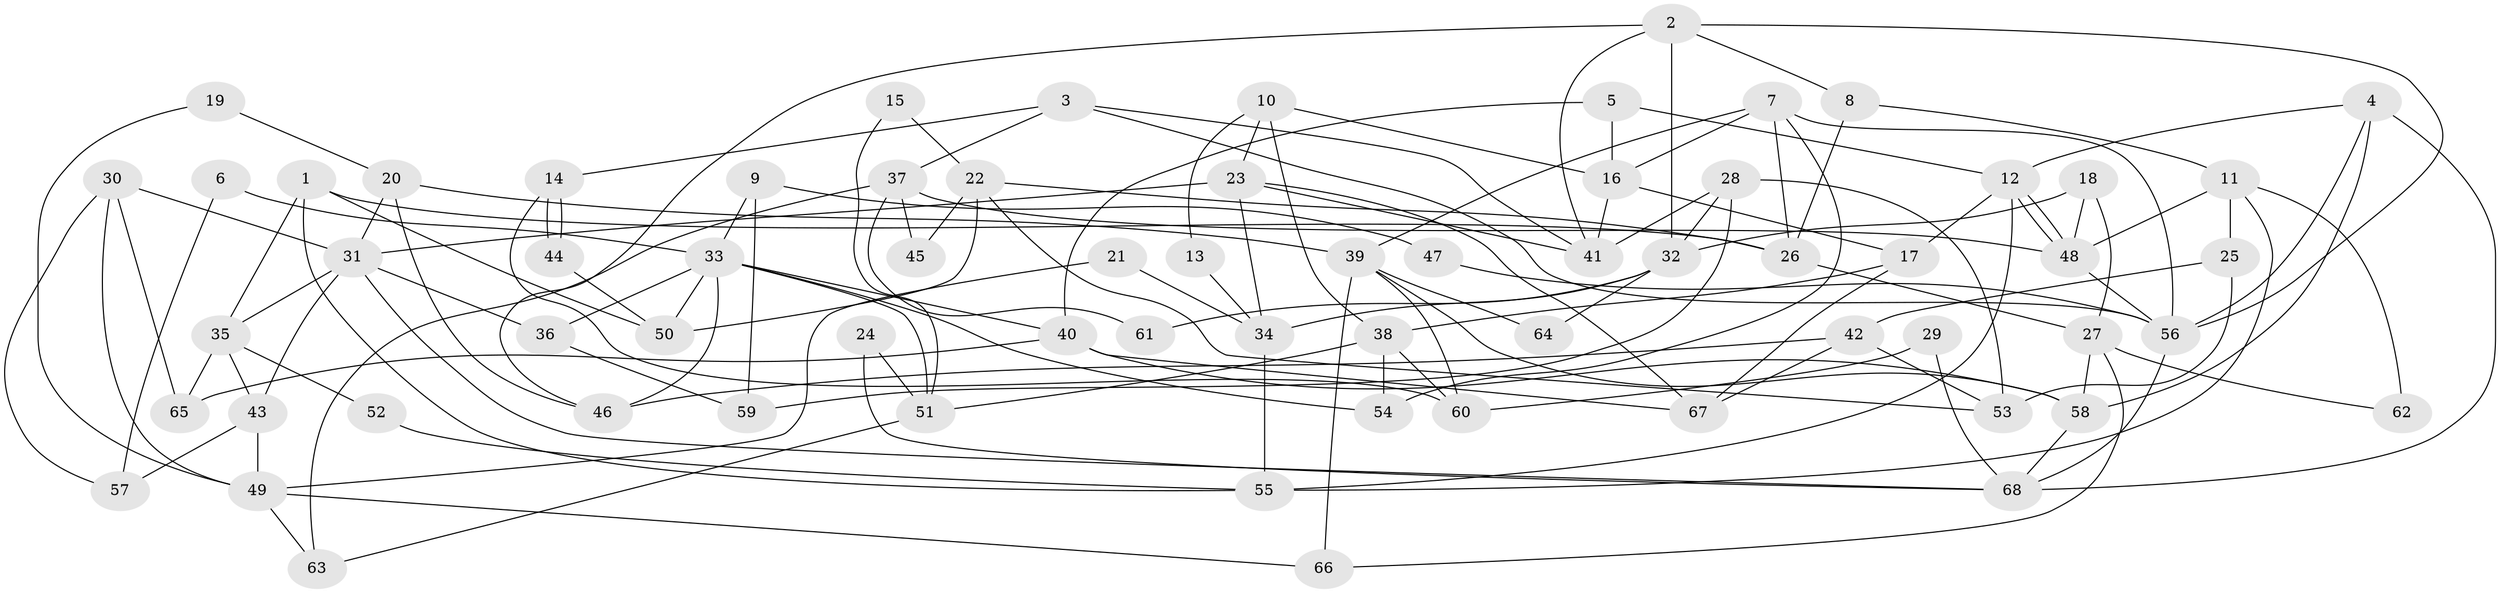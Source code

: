 // coarse degree distribution, {7: 0.043478260869565216, 12: 0.08695652173913043, 9: 0.08695652173913043, 3: 0.13043478260869565, 8: 0.13043478260869565, 11: 0.08695652173913043, 4: 0.2608695652173913, 6: 0.043478260869565216, 2: 0.13043478260869565}
// Generated by graph-tools (version 1.1) at 2025/19/03/04/25 18:19:00]
// undirected, 68 vertices, 136 edges
graph export_dot {
graph [start="1"]
  node [color=gray90,style=filled];
  1;
  2;
  3;
  4;
  5;
  6;
  7;
  8;
  9;
  10;
  11;
  12;
  13;
  14;
  15;
  16;
  17;
  18;
  19;
  20;
  21;
  22;
  23;
  24;
  25;
  26;
  27;
  28;
  29;
  30;
  31;
  32;
  33;
  34;
  35;
  36;
  37;
  38;
  39;
  40;
  41;
  42;
  43;
  44;
  45;
  46;
  47;
  48;
  49;
  50;
  51;
  52;
  53;
  54;
  55;
  56;
  57;
  58;
  59;
  60;
  61;
  62;
  63;
  64;
  65;
  66;
  67;
  68;
  1 -- 50;
  1 -- 55;
  1 -- 26;
  1 -- 35;
  2 -- 56;
  2 -- 46;
  2 -- 8;
  2 -- 32;
  2 -- 41;
  3 -- 41;
  3 -- 56;
  3 -- 14;
  3 -- 37;
  4 -- 68;
  4 -- 12;
  4 -- 56;
  4 -- 58;
  5 -- 16;
  5 -- 12;
  5 -- 40;
  6 -- 57;
  6 -- 33;
  7 -- 16;
  7 -- 39;
  7 -- 26;
  7 -- 54;
  7 -- 56;
  8 -- 26;
  8 -- 11;
  9 -- 59;
  9 -- 33;
  9 -- 47;
  10 -- 23;
  10 -- 16;
  10 -- 13;
  10 -- 38;
  11 -- 48;
  11 -- 25;
  11 -- 55;
  11 -- 62;
  12 -- 48;
  12 -- 48;
  12 -- 55;
  12 -- 17;
  13 -- 34;
  14 -- 44;
  14 -- 44;
  14 -- 60;
  15 -- 22;
  15 -- 51;
  16 -- 17;
  16 -- 41;
  17 -- 38;
  17 -- 67;
  18 -- 32;
  18 -- 48;
  18 -- 27;
  19 -- 20;
  19 -- 49;
  20 -- 39;
  20 -- 31;
  20 -- 46;
  21 -- 34;
  21 -- 49;
  22 -- 53;
  22 -- 26;
  22 -- 45;
  22 -- 50;
  23 -- 31;
  23 -- 67;
  23 -- 34;
  23 -- 41;
  24 -- 68;
  24 -- 51;
  25 -- 42;
  25 -- 53;
  26 -- 27;
  27 -- 58;
  27 -- 62;
  27 -- 66;
  28 -- 41;
  28 -- 53;
  28 -- 32;
  28 -- 59;
  29 -- 60;
  29 -- 68;
  30 -- 49;
  30 -- 31;
  30 -- 57;
  30 -- 65;
  31 -- 68;
  31 -- 35;
  31 -- 36;
  31 -- 43;
  32 -- 34;
  32 -- 61;
  32 -- 64;
  33 -- 40;
  33 -- 51;
  33 -- 36;
  33 -- 46;
  33 -- 50;
  33 -- 54;
  34 -- 55;
  35 -- 65;
  35 -- 43;
  35 -- 52;
  36 -- 59;
  37 -- 48;
  37 -- 45;
  37 -- 61;
  37 -- 63;
  38 -- 54;
  38 -- 51;
  38 -- 60;
  39 -- 58;
  39 -- 60;
  39 -- 64;
  39 -- 66;
  40 -- 58;
  40 -- 65;
  40 -- 67;
  42 -- 67;
  42 -- 46;
  42 -- 53;
  43 -- 49;
  43 -- 57;
  44 -- 50;
  47 -- 56;
  48 -- 56;
  49 -- 66;
  49 -- 63;
  51 -- 63;
  52 -- 55;
  56 -- 68;
  58 -- 68;
}
